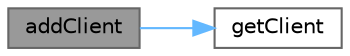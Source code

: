 digraph "addClient"
{
 // LATEX_PDF_SIZE
  bgcolor="transparent";
  edge [fontname=Helvetica,fontsize=10,labelfontname=Helvetica,labelfontsize=10];
  node [fontname=Helvetica,fontsize=10,shape=box,height=0.2,width=0.4];
  rankdir="LR";
  Node1 [id="Node000001",label="addClient",height=0.2,width=0.4,color="gray40", fillcolor="grey60", style="filled", fontcolor="black",tooltip="添加一个客户端"];
  Node1 -> Node2 [id="edge1_Node000001_Node000002",color="steelblue1",style="solid",tooltip=" "];
  Node2 [id="Node000002",label="getClient",height=0.2,width=0.4,color="grey40", fillcolor="white", style="filled",URL="$class_c_web_socket_client_manager.html#a528ecc2b4cc76c0143964468b016ee6d",tooltip="得到一个客户端"];
}
